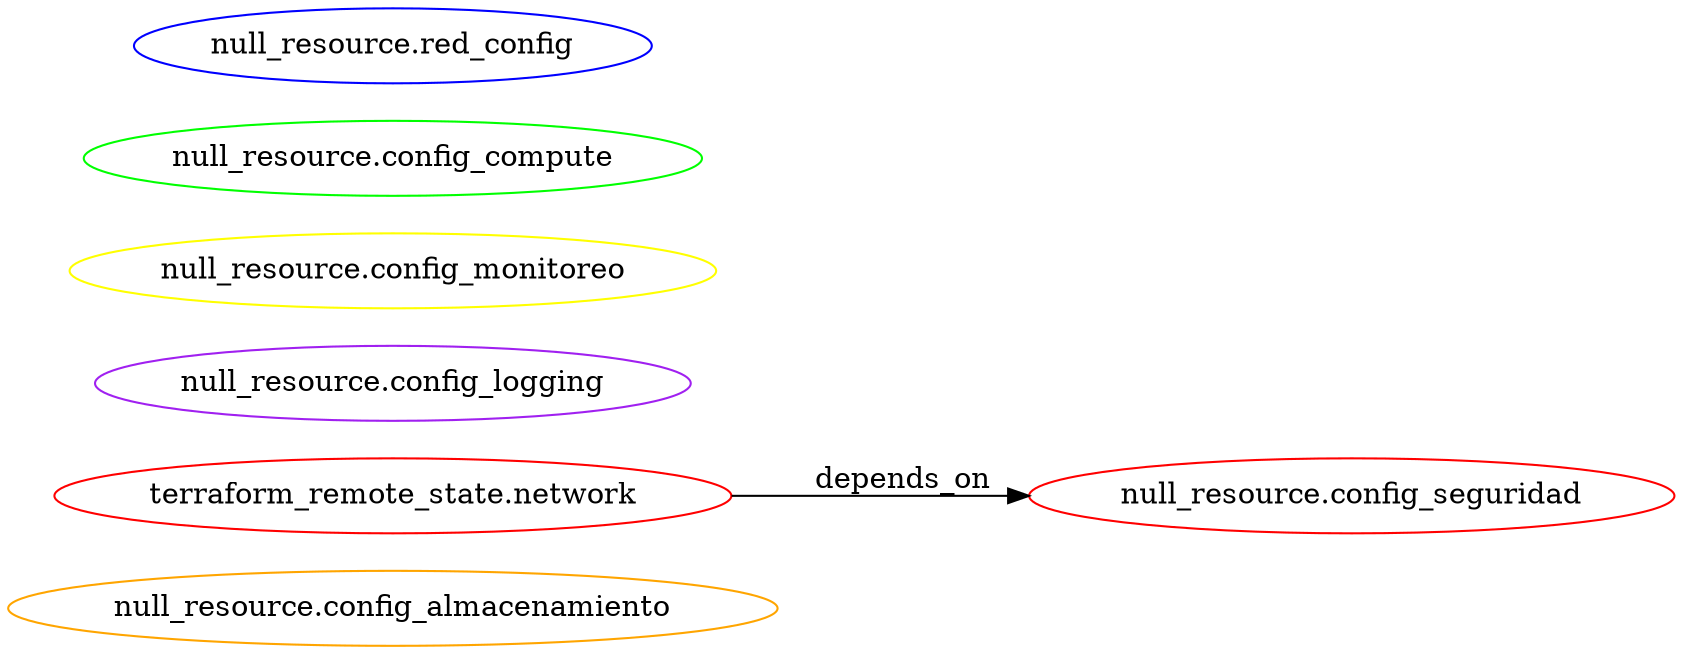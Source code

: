 digraph G {
rankdir=LR
    "null_resource.config_almacenamiento" [label="null_resource.config_almacenamiento", color=orange]
    "terraform_remote_state.network" [label="terraform_remote_state.network", color=red]
    "null_resource.config_seguridad" [label="null_resource.config_seguridad", color=red]
    "terraform_remote_state.network" -> "null_resource.config_seguridad" [label="depends_on"]
    "null_resource.config_logging" [label="null_resource.config_logging", color=purple]
    "null_resource.config_monitoreo" [label="null_resource.config_monitoreo", color=yellow]
    "null_resource.config_compute" [label="null_resource.config_compute", color=green]
    "null_resource.red_config" [label="null_resource.red_config", color=blue]
}